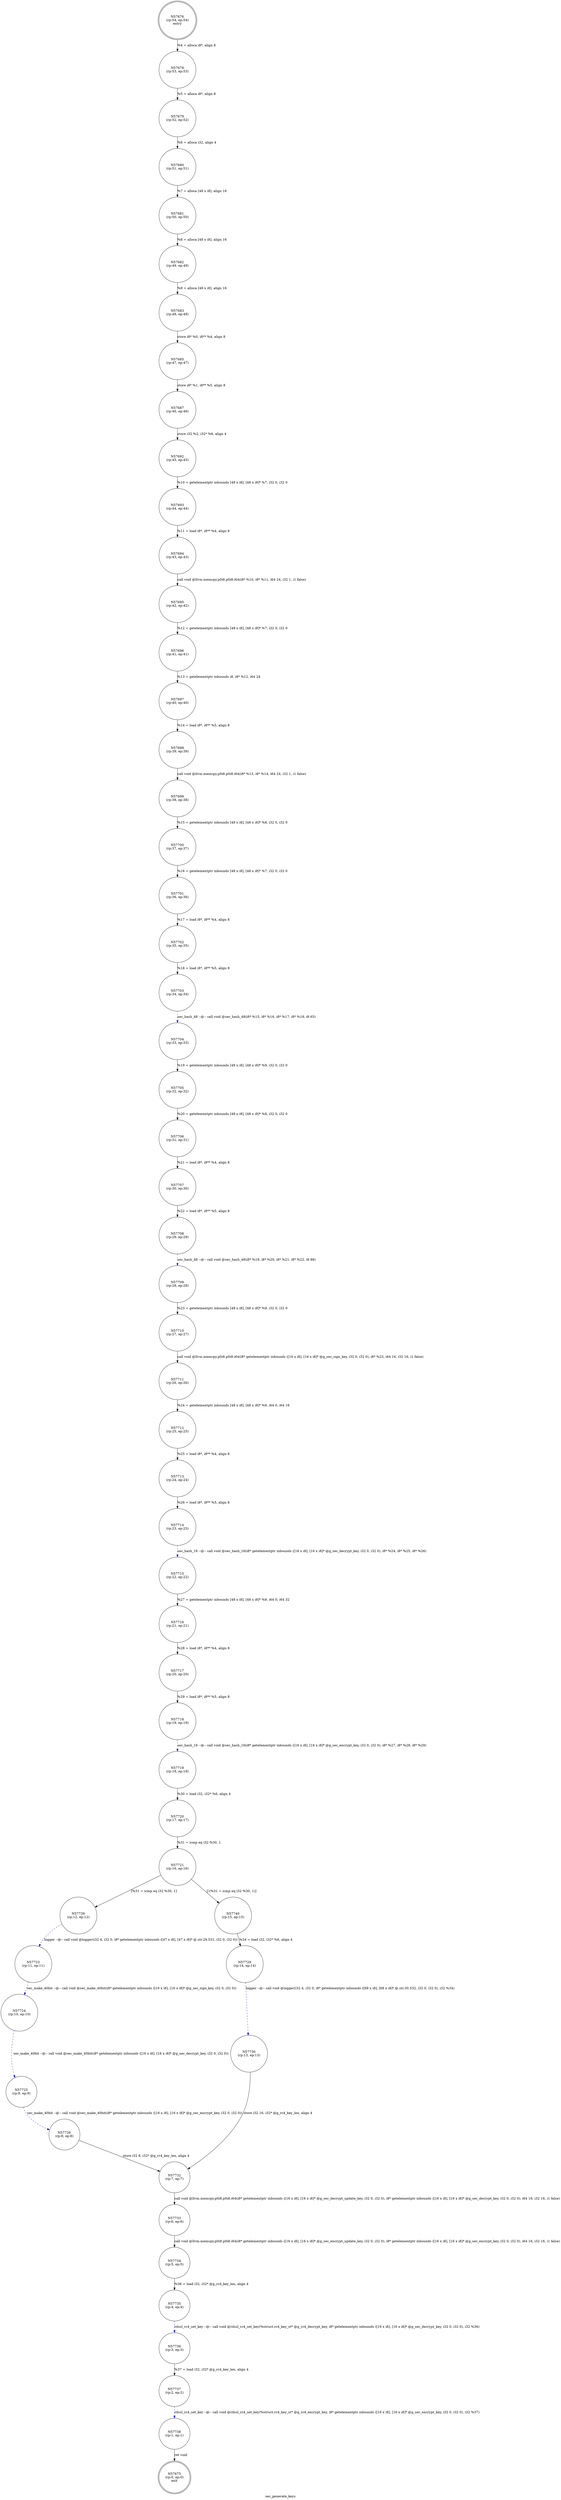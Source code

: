 digraph sec_generate_keys {
label="sec_generate_keys"
57675 [label="N57675\n(rp:0, ep:0)\nexit", shape="doublecircle"]
57676 [label="N57676\n(rp:54, ep:54)\nentry", shape="doublecircle"]
57676 -> 57678 [label="%4 = alloca i8*, align 8"]
57678 [label="N57678\n(rp:53, ep:53)", shape="circle"]
57678 -> 57679 [label="%5 = alloca i8*, align 8"]
57679 [label="N57679\n(rp:52, ep:52)", shape="circle"]
57679 -> 57680 [label="%6 = alloca i32, align 4"]
57680 [label="N57680\n(rp:51, ep:51)", shape="circle"]
57680 -> 57681 [label="%7 = alloca [48 x i8], align 16"]
57681 [label="N57681\n(rp:50, ep:50)", shape="circle"]
57681 -> 57682 [label="%8 = alloca [48 x i8], align 16"]
57682 [label="N57682\n(rp:49, ep:49)", shape="circle"]
57682 -> 57683 [label="%9 = alloca [48 x i8], align 16"]
57683 [label="N57683\n(rp:48, ep:48)", shape="circle"]
57683 -> 57685 [label="store i8* %0, i8** %4, align 8"]
57685 [label="N57685\n(rp:47, ep:47)", shape="circle"]
57685 -> 57687 [label="store i8* %1, i8** %5, align 8"]
57687 [label="N57687\n(rp:46, ep:46)", shape="circle"]
57687 -> 57692 [label="store i32 %2, i32* %6, align 4"]
57692 [label="N57692\n(rp:45, ep:45)", shape="circle"]
57692 -> 57693 [label="%10 = getelementptr inbounds [48 x i8], [48 x i8]* %7, i32 0, i32 0"]
57693 [label="N57693\n(rp:44, ep:44)", shape="circle"]
57693 -> 57694 [label="%11 = load i8*, i8** %4, align 8"]
57694 [label="N57694\n(rp:43, ep:43)", shape="circle"]
57694 -> 57695 [label="call void @llvm.memcpy.p0i8.p0i8.i64(i8* %10, i8* %11, i64 24, i32 1, i1 false)"]
57695 [label="N57695\n(rp:42, ep:42)", shape="circle"]
57695 -> 57696 [label="%12 = getelementptr inbounds [48 x i8], [48 x i8]* %7, i32 0, i32 0"]
57696 [label="N57696\n(rp:41, ep:41)", shape="circle"]
57696 -> 57697 [label="%13 = getelementptr inbounds i8, i8* %12, i64 24"]
57697 [label="N57697\n(rp:40, ep:40)", shape="circle"]
57697 -> 57698 [label="%14 = load i8*, i8** %5, align 8"]
57698 [label="N57698\n(rp:39, ep:39)", shape="circle"]
57698 -> 57699 [label="call void @llvm.memcpy.p0i8.p0i8.i64(i8* %13, i8* %14, i64 24, i32 1, i1 false)"]
57699 [label="N57699\n(rp:38, ep:38)", shape="circle"]
57699 -> 57700 [label="%15 = getelementptr inbounds [48 x i8], [48 x i8]* %8, i32 0, i32 0"]
57700 [label="N57700\n(rp:37, ep:37)", shape="circle"]
57700 -> 57701 [label="%16 = getelementptr inbounds [48 x i8], [48 x i8]* %7, i32 0, i32 0"]
57701 [label="N57701\n(rp:36, ep:36)", shape="circle"]
57701 -> 57702 [label="%17 = load i8*, i8** %4, align 8"]
57702 [label="N57702\n(rp:35, ep:35)", shape="circle"]
57702 -> 57703 [label="%18 = load i8*, i8** %5, align 8"]
57703 [label="N57703\n(rp:34, ep:34)", shape="circle"]
57703 -> 57704 [label="sec_hash_48 --@-- call void @sec_hash_48(i8* %15, i8* %16, i8* %17, i8* %18, i8 65)", style="dashed", color="blue"]
57704 [label="N57704\n(rp:33, ep:33)", shape="circle"]
57704 -> 57705 [label="%19 = getelementptr inbounds [48 x i8], [48 x i8]* %9, i32 0, i32 0"]
57705 [label="N57705\n(rp:32, ep:32)", shape="circle"]
57705 -> 57706 [label="%20 = getelementptr inbounds [48 x i8], [48 x i8]* %8, i32 0, i32 0"]
57706 [label="N57706\n(rp:31, ep:31)", shape="circle"]
57706 -> 57707 [label="%21 = load i8*, i8** %4, align 8"]
57707 [label="N57707\n(rp:30, ep:30)", shape="circle"]
57707 -> 57708 [label="%22 = load i8*, i8** %5, align 8"]
57708 [label="N57708\n(rp:29, ep:29)", shape="circle"]
57708 -> 57709 [label="sec_hash_48 --@-- call void @sec_hash_48(i8* %19, i8* %20, i8* %21, i8* %22, i8 88)", style="dashed", color="blue"]
57709 [label="N57709\n(rp:28, ep:28)", shape="circle"]
57709 -> 57710 [label="%23 = getelementptr inbounds [48 x i8], [48 x i8]* %9, i32 0, i32 0"]
57710 [label="N57710\n(rp:27, ep:27)", shape="circle"]
57710 -> 57711 [label="call void @llvm.memcpy.p0i8.p0i8.i64(i8* getelementptr inbounds ([16 x i8], [16 x i8]* @g_sec_sign_key, i32 0, i32 0), i8* %23, i64 16, i32 16, i1 false)"]
57711 [label="N57711\n(rp:26, ep:26)", shape="circle"]
57711 -> 57712 [label="%24 = getelementptr inbounds [48 x i8], [48 x i8]* %9, i64 0, i64 16"]
57712 [label="N57712\n(rp:25, ep:25)", shape="circle"]
57712 -> 57713 [label="%25 = load i8*, i8** %4, align 8"]
57713 [label="N57713\n(rp:24, ep:24)", shape="circle"]
57713 -> 57714 [label="%26 = load i8*, i8** %5, align 8"]
57714 [label="N57714\n(rp:23, ep:23)", shape="circle"]
57714 -> 57715 [label="sec_hash_16 --@-- call void @sec_hash_16(i8* getelementptr inbounds ([16 x i8], [16 x i8]* @g_sec_decrypt_key, i32 0, i32 0), i8* %24, i8* %25, i8* %26)", style="dashed", color="blue"]
57715 [label="N57715\n(rp:22, ep:22)", shape="circle"]
57715 -> 57716 [label="%27 = getelementptr inbounds [48 x i8], [48 x i8]* %9, i64 0, i64 32"]
57716 [label="N57716\n(rp:21, ep:21)", shape="circle"]
57716 -> 57717 [label="%28 = load i8*, i8** %4, align 8"]
57717 [label="N57717\n(rp:20, ep:20)", shape="circle"]
57717 -> 57718 [label="%29 = load i8*, i8** %5, align 8"]
57718 [label="N57718\n(rp:19, ep:19)", shape="circle"]
57718 -> 57719 [label="sec_hash_16 --@-- call void @sec_hash_16(i8* getelementptr inbounds ([16 x i8], [16 x i8]* @g_sec_encrypt_key, i32 0, i32 0), i8* %27, i8* %28, i8* %29)", style="dashed", color="blue"]
57719 [label="N57719\n(rp:18, ep:18)", shape="circle"]
57719 -> 57720 [label="%30 = load i32, i32* %6, align 4"]
57720 [label="N57720\n(rp:17, ep:17)", shape="circle"]
57720 -> 57721 [label="%31 = icmp eq i32 %30, 1"]
57721 [label="N57721\n(rp:16, ep:16)", shape="circle"]
57721 -> 57739 [label="[%31 = icmp eq i32 %30, 1]"]
57721 -> 57740 [label="[!(%31 = icmp eq i32 %30, 1)]"]
57723 [label="N57723\n(rp:11, ep:11)", shape="circle"]
57723 -> 57724 [label="sec_make_40bit --@-- call void @sec_make_40bit(i8* getelementptr inbounds ([16 x i8], [16 x i8]* @g_sec_sign_key, i32 0, i32 0))", style="dashed", color="blue"]
57724 [label="N57724\n(rp:10, ep:10)", shape="circle"]
57724 -> 57725 [label="sec_make_40bit --@-- call void @sec_make_40bit(i8* getelementptr inbounds ([16 x i8], [16 x i8]* @g_sec_decrypt_key, i32 0, i32 0))", style="dashed", color="blue"]
57725 [label="N57725\n(rp:9, ep:9)", shape="circle"]
57725 -> 57726 [label="sec_make_40bit --@-- call void @sec_make_40bit(i8* getelementptr inbounds ([16 x i8], [16 x i8]* @g_sec_encrypt_key, i32 0, i32 0))", style="dashed", color="blue"]
57726 [label="N57726\n(rp:8, ep:8)", shape="circle"]
57726 -> 57732 [label="store i32 8, i32* @g_rc4_key_len, align 4"]
57729 [label="N57729\n(rp:14, ep:14)", shape="circle"]
57729 -> 57730 [label="logger --@-- call void @logger(i32 4, i32 0, i8* getelementptr inbounds ([68 x i8], [68 x i8]* @.str.30.532, i32 0, i32 0), i32 %34)", style="dashed", color="blue"]
57730 [label="N57730\n(rp:13, ep:13)", shape="circle"]
57730 -> 57732 [label="store i32 16, i32* @g_rc4_key_len, align 4"]
57732 [label="N57732\n(rp:7, ep:7)", shape="circle"]
57732 -> 57733 [label="call void @llvm.memcpy.p0i8.p0i8.i64(i8* getelementptr inbounds ([16 x i8], [16 x i8]* @g_sec_decrypt_update_key, i32 0, i32 0), i8* getelementptr inbounds ([16 x i8], [16 x i8]* @g_sec_decrypt_key, i32 0, i32 0), i64 16, i32 16, i1 false)"]
57733 [label="N57733\n(rp:6, ep:6)", shape="circle"]
57733 -> 57734 [label="call void @llvm.memcpy.p0i8.p0i8.i64(i8* getelementptr inbounds ([16 x i8], [16 x i8]* @g_sec_encrypt_update_key, i32 0, i32 0), i8* getelementptr inbounds ([16 x i8], [16 x i8]* @g_sec_encrypt_key, i32 0, i32 0), i64 16, i32 16, i1 false)"]
57734 [label="N57734\n(rp:5, ep:5)", shape="circle"]
57734 -> 57735 [label="%36 = load i32, i32* @g_rc4_key_len, align 4"]
57735 [label="N57735\n(rp:4, ep:4)", shape="circle"]
57735 -> 57736 [label="rdssl_rc4_set_key --@-- call void @rdssl_rc4_set_key(%struct.rc4_key_st* @g_rc4_decrypt_key, i8* getelementptr inbounds ([16 x i8], [16 x i8]* @g_sec_decrypt_key, i32 0, i32 0), i32 %36)", style="dashed", color="blue"]
57736 [label="N57736\n(rp:3, ep:3)", shape="circle"]
57736 -> 57737 [label="%37 = load i32, i32* @g_rc4_key_len, align 4"]
57737 [label="N57737\n(rp:2, ep:2)", shape="circle"]
57737 -> 57738 [label="rdssl_rc4_set_key --@-- call void @rdssl_rc4_set_key(%struct.rc4_key_st* @g_rc4_encrypt_key, i8* getelementptr inbounds ([16 x i8], [16 x i8]* @g_sec_encrypt_key, i32 0, i32 0), i32 %37)", style="dashed", color="blue"]
57738 [label="N57738\n(rp:1, ep:1)", shape="circle"]
57738 -> 57675 [label="ret void"]
57739 [label="N57739\n(rp:12, ep:12)", shape="circle"]
57739 -> 57723 [label="logger --@-- call void @logger(i32 4, i32 0, i8* getelementptr inbounds ([47 x i8], [47 x i8]* @.str.29.531, i32 0, i32 0))", style="dashed", color="blue"]
57740 [label="N57740\n(rp:15, ep:15)", shape="circle"]
57740 -> 57729 [label="%34 = load i32, i32* %6, align 4"]
}
